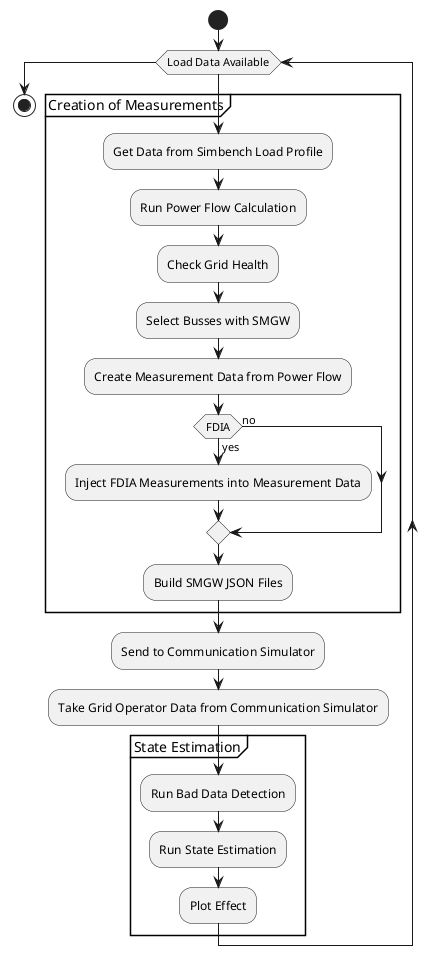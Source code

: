@startuml
'https://plantuml.com/activity-diagram-beta
start
while (Load Data Available)
    partition "Creation of Measurements" {
        :Get Data from Simbench Load Profile;
        :Run Power Flow Calculation;
        :Check Grid Health;
        :Select Busses with SMGW;
        :Create Measurement Data from Power Flow;
        if (FDIA) then (yes)
            :Inject FDIA Measurements into Measurement Data;
        else (no)
        endif
            :Build SMGW JSON Files;
    }
    :Send to Communication Simulator;
    :Take Grid Operator Data from Communication Simulator;
    partition "State Estimation" {
        :Run Bad Data Detection;
        :Run State Estimation;
        :Plot Effect;
    }
endwhile
stop

@enduml
